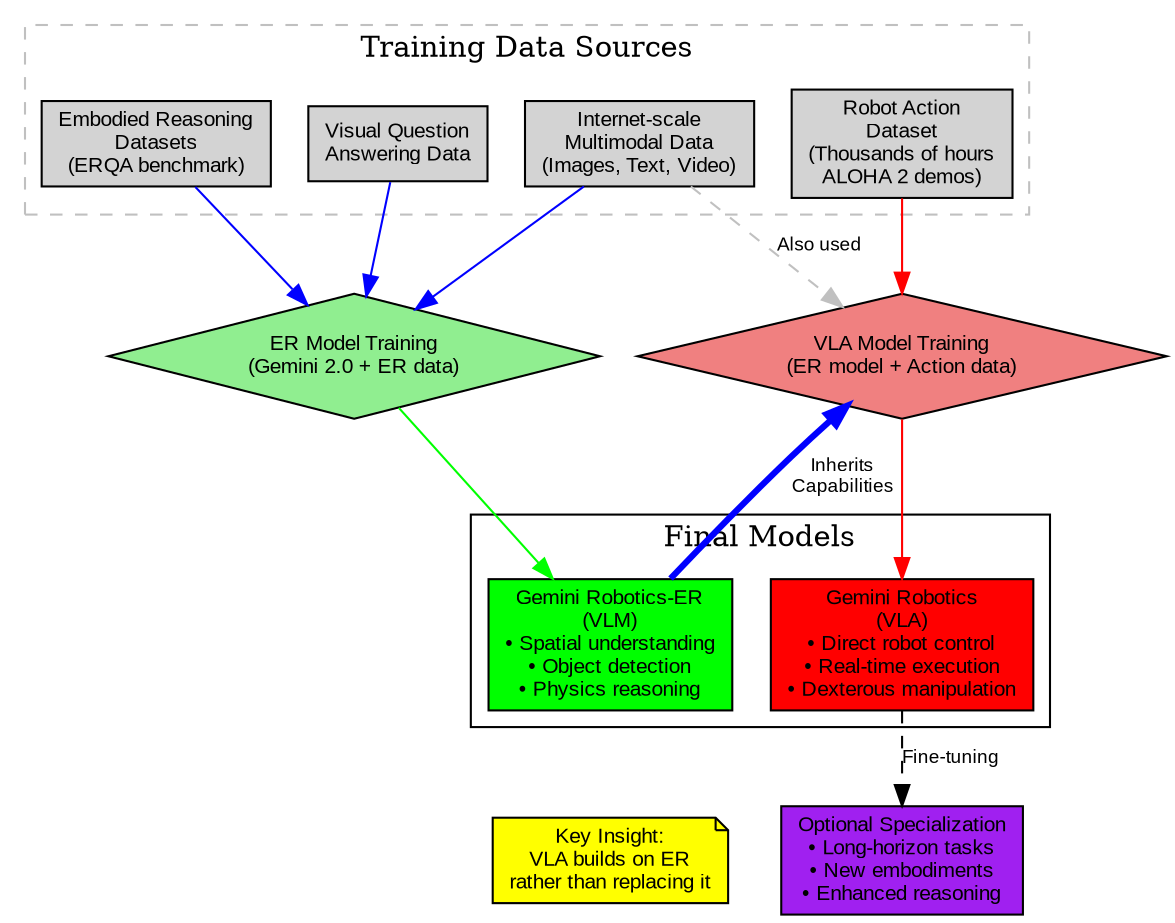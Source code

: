 digraph training_flow {
    rankdir=TB;
    node [shape=box, style=filled, fontname="Arial", fontsize=10];
    edge [fontname="Arial", fontsize=9];
    
    // Data Sources
    subgraph cluster_data {
        label="Training Data Sources";
        style=dashed;
        color=gray;
        
        internet [label="Internet-scale\nMultimodal Data\n(Images, Text, Video)", fillcolor=lightgray];
        er_data [label="Embodied Reasoning\nDatasets\n(ERQA benchmark)", fillcolor=lightgray];
        vqa_data [label="Visual Question\nAnswering Data", fillcolor=lightgray];
        robot_data [label="Robot Action\nDataset\n(Thousands of hours\nALOHA 2 demos)", fillcolor=lightgray];
    }
    
    // Training Processes
    er_training [label="ER Model Training\n(Gemini 2.0 + ER data)", fillcolor=lightgreen, shape=diamond];
    vla_training [label="VLA Model Training\n(ER model + Action data)", fillcolor=lightcoral, shape=diamond];
    
    // Final Models
    subgraph cluster_models {
        label="Final Models";
        style=solid;
        color=black;
        
        er_final [label="Gemini Robotics-ER\n(VLM)\n• Spatial understanding\n• Object detection\n• Physics reasoning", fillcolor=green];
        vla_final [label="Gemini Robotics\n(VLA)\n• Direct robot control\n• Real-time execution\n• Dexterous manipulation", fillcolor=red];
    }
    
    // Specialization
    specialization [label="Optional Specialization\n• Long-horizon tasks\n• New embodiments\n• Enhanced reasoning", fillcolor=purple];
    
    // Data Flow to ER Training
    internet -> er_training [color=blue];
    er_data -> er_training [color=blue];
    vqa_data -> er_training [color=blue];
    er_training -> er_final [color=green];
    
    // Data Flow to VLA Training
    internet -> vla_training [style=dashed, color=gray, label="Also used"];
    robot_data -> vla_training [color=red];
    er_final -> vla_training [label="Inherits\nCapabilities", color=blue, penwidth=3];
    vla_training -> vla_final [color=red];
    
    // Specialization Flow
    vla_final -> specialization [label="Fine-tuning", style=dashed];
    
    // Key Insight
    key_insight [label="Key Insight:\nVLA builds on ER\nrather than replacing it", fillcolor=yellow, shape=note];
    er_final -> key_insight [style=invis];
}
